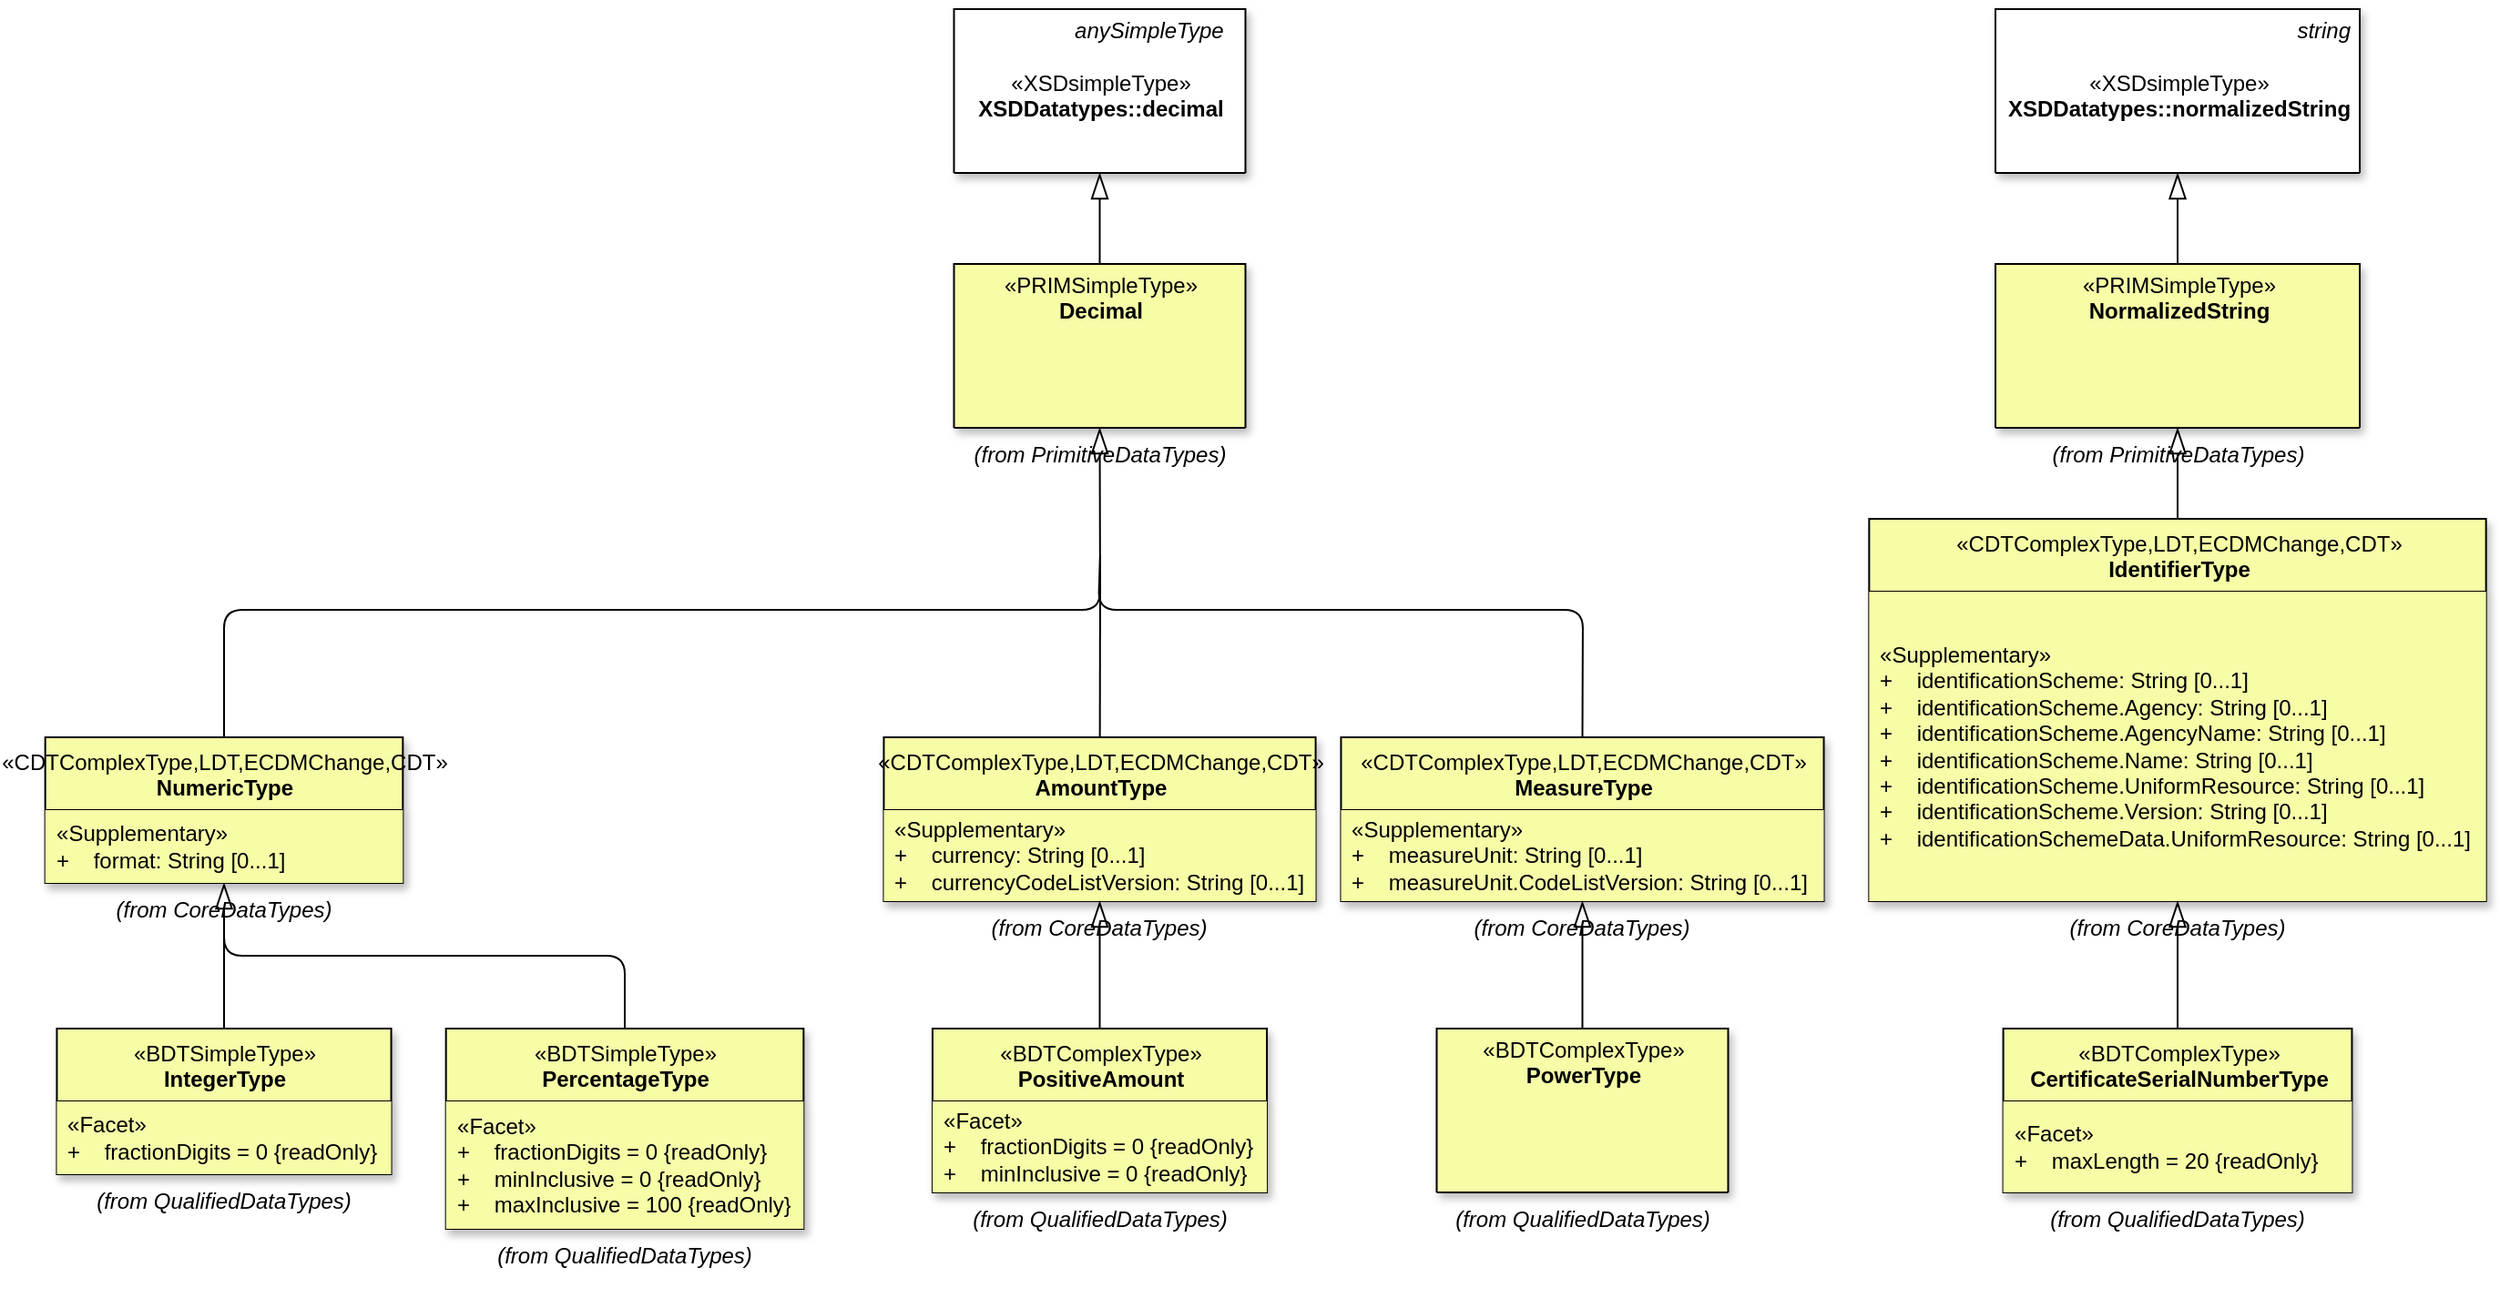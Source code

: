 <mxfile version="24.7.14">
  <diagram id="C5RBs43oDa-KdzZeNtuy" name="Page-1">
    <mxGraphModel dx="1221" dy="1037" grid="1" gridSize="10" guides="1" tooltips="1" connect="1" arrows="1" fold="1" page="1" pageScale="1" pageWidth="827" pageHeight="1169" math="0" shadow="0">
      <root>
        <mxCell id="WIyWlLk6GJQsqaUBKTNV-0" />
        <mxCell id="WIyWlLk6GJQsqaUBKTNV-1" parent="WIyWlLk6GJQsqaUBKTNV-0" />
        <mxCell id="0" value="&lt;div style=&quot;text-align: right; line-height: 120%; font-size: 12px;&quot;&gt;&lt;span style=&quot;background-color: initial; font-size: 12px;&quot;&gt;&lt;i style=&quot;font-size: 12px;&quot;&gt;anySimpleType&lt;/i&gt;&lt;/span&gt;&lt;/div&gt;&lt;div style=&quot;text-align: center; line-height: 120%; font-size: 12px;&quot;&gt;&lt;span style=&quot;background-color: initial; text-align: right; font-size: 12px;&quot;&gt;&lt;br style=&quot;font-size: 12px;&quot;&gt;&lt;/span&gt;&lt;/div&gt;«&lt;span style=&quot;background-color: initial; font-size: 12px;&quot;&gt;XSDsimpleType&lt;/span&gt;»&lt;br style=&quot;font-size: 12px;&quot;&gt;&lt;b style=&quot;font-size: 12px;&quot;&gt;&lt;div style=&quot;line-height: 120%; font-size: 12px;&quot;&gt;&lt;b style=&quot;background-color: initial; font-size: 12px;&quot;&gt;XSDDatatypes::decimal&lt;/b&gt;&lt;/div&gt;&lt;/b&gt;" style="swimlane;fontStyle=0;align=center;verticalAlign=top;childLayout=stackLayout;horizontal=1;startSize=100;horizontalStack=0;resizeParent=1;resizeParentMax=0;resizeLast=0;collapsible=0;marginBottom=0;html=1;spacing=0;shadow=1;fontSize=12;" parent="WIyWlLk6GJQsqaUBKTNV-1" vertex="1">
          <mxGeometry x="550.75" y="80" width="160" height="90" as="geometry" />
        </mxCell>
        <mxCell id="5" style="edgeStyle=none;html=1;fontFamily=Helvetica;fontSize=12;endArrow=blockThin;endFill=0;strokeWidth=1;endSize=12;targetPerimeterSpacing=0;startSize=6;" parent="WIyWlLk6GJQsqaUBKTNV-1" source="4" target="0" edge="1">
          <mxGeometry relative="1" as="geometry" />
        </mxCell>
        <mxCell id="7" value="" style="group;fontSize=12;" parent="WIyWlLk6GJQsqaUBKTNV-1" vertex="1" connectable="0">
          <mxGeometry x="550.75" y="220" width="160" height="120" as="geometry" />
        </mxCell>
        <mxCell id="4" value="«&lt;span style=&quot;background-color: initial; font-size: 12px;&quot;&gt;PRIMSimpleType&lt;/span&gt;»&lt;br style=&quot;font-size: 12px;&quot;&gt;&lt;b style=&quot;background-color: initial; font-size: 12px;&quot;&gt;Decimal&lt;/b&gt;&lt;span style=&quot;font-family: &amp;quot;88a7a6+Roboto&amp;quot;; font-size: 12px;&quot;&gt;&lt;br style=&quot;font-size: 12px;&quot;&gt;&lt;/span&gt;" style="swimlane;fontStyle=0;align=center;verticalAlign=top;childLayout=stackLayout;horizontal=1;startSize=100;horizontalStack=0;resizeParent=1;resizeParentMax=0;resizeLast=0;collapsible=0;marginBottom=0;html=1;spacing=0;shadow=1;fillColor=#f6fda6;fontSize=12;" parent="7" vertex="1">
          <mxGeometry width="160" height="90" as="geometry" />
        </mxCell>
        <mxCell id="6" value="&lt;font style=&quot;font-size: 12px;&quot;&gt;&lt;i style=&quot;font-size: 12px;&quot;&gt;(from&amp;nbsp;&lt;span style=&quot;background-color: initial; font-size: 12px;&quot;&gt;PrimitiveDataTypes)&lt;/span&gt;&lt;/i&gt;&lt;/font&gt;" style="text;html=1;strokeColor=none;fillColor=none;align=center;verticalAlign=middle;whiteSpace=wrap;rounded=0;shadow=1;fontFamily=Helvetica;fontSize=12;" parent="7" vertex="1">
          <mxGeometry x="5" y="90" width="150" height="30" as="geometry" />
        </mxCell>
        <mxCell id="16" value="" style="group;fontSize=12;" parent="WIyWlLk6GJQsqaUBKTNV-1" vertex="1" connectable="0">
          <mxGeometry x="50" y="480" width="200" height="120" as="geometry" />
        </mxCell>
        <mxCell id="15" value="" style="group;fontSize=12;" parent="16" vertex="1" connectable="0">
          <mxGeometry width="200" height="110" as="geometry" />
        </mxCell>
        <mxCell id="12" value="&lt;font style=&quot;border-color: var(--border-color); font-size: 12px;&quot;&gt;&lt;font style=&quot;border-color: var(--border-color);&quot;&gt;«C&lt;/font&gt;&lt;font style=&quot;border-color: var(--border-color);&quot;&gt;DTComplexType,LDT,ECDMChange,CDT»&lt;/font&gt;&lt;br style=&quot;border-color: var(--border-color); font-size: 12px;&quot;&gt;&lt;/font&gt;&lt;b style=&quot;border-color: var(--border-color); background-color: initial; font-size: 12px;&quot;&gt;NumericType&lt;/b&gt;" style="swimlane;fontStyle=0;align=center;verticalAlign=top;childLayout=stackLayout;horizontal=1;startSize=40;horizontalStack=0;resizeParent=1;resizeParentMax=0;resizeLast=0;collapsible=0;marginBottom=0;html=1;shadow=1;labelBackgroundColor=none;fontFamily=Helvetica;fontSize=12;fillColor=#F6FDA6;" parent="15" vertex="1">
          <mxGeometry x="1.84" width="196.319" height="80" as="geometry" />
        </mxCell>
        <mxCell id="13" value="&lt;span style=&quot;text-align: center; font-size: 12px;&quot;&gt;«&lt;/span&gt;&lt;span style=&quot;border-color: var(--border-color); text-align: center; background-color: initial; font-size: 12px;&quot;&gt;Supplementary&lt;/span&gt;&lt;span style=&quot;text-align: center; font-size: 12px;&quot;&gt;»&lt;/span&gt;&lt;br style=&quot;border-color: var(--border-color); text-align: center; font-size: 12px;&quot;&gt;&lt;span style=&quot;border-color: var(--border-color); text-align: center; background-color: initial; font-size: 12px;&quot;&gt;+&amp;nbsp; &amp;nbsp; format: String [0...1]&lt;/span&gt;" style="text;html=1;strokeColor=none;fillColor=#F6FDA6;align=left;verticalAlign=middle;spacingLeft=4;spacingRight=4;overflow=hidden;rotatable=0;points=[[0,0.5],[1,0.5]];portConstraint=eastwest;shadow=1;labelBackgroundColor=none;fontFamily=Helvetica;fontSize=12;strokeWidth=2;perimeterSpacing=0;" parent="12" vertex="1">
          <mxGeometry y="40" width="196.319" height="40" as="geometry" />
        </mxCell>
        <mxCell id="14" value="&lt;font style=&quot;font-size: 12px;&quot;&gt;&lt;i style=&quot;font-size: 12px;&quot;&gt;(from&amp;nbsp;&lt;span style=&quot;background-color: initial; font-size: 12px;&quot;&gt;CoreDataTypes)&lt;/span&gt;&lt;/i&gt;&lt;/font&gt;" style="text;html=1;strokeColor=none;fillColor=none;align=center;verticalAlign=middle;whiteSpace=wrap;rounded=0;shadow=1;fontFamily=Helvetica;fontSize=12;" parent="15" vertex="1">
          <mxGeometry x="1.84" y="80" width="196.319" height="30" as="geometry" />
        </mxCell>
        <mxCell id="17" value="" style="group;fontSize=12;" parent="WIyWlLk6GJQsqaUBKTNV-1" vertex="1" connectable="0">
          <mxGeometry x="510" y="480" width="241.5" height="120" as="geometry" />
        </mxCell>
        <mxCell id="18" value="" style="group;fontSize=12;" parent="17" vertex="1" connectable="0">
          <mxGeometry width="241.5" height="110" as="geometry" />
        </mxCell>
        <mxCell id="19" value="&lt;font style=&quot;border-color: var(--border-color); font-size: 12px;&quot;&gt;&lt;font style=&quot;border-color: var(--border-color);&quot;&gt;«C&lt;/font&gt;&lt;font style=&quot;border-color: var(--border-color);&quot;&gt;DTComplexType,LDT,ECDMChange,CDT»&lt;/font&gt;&lt;br style=&quot;border-color: var(--border-color); font-size: 12px;&quot;&gt;&lt;/font&gt;&lt;b style=&quot;border-color: var(--border-color); background-color: initial; font-size: 12px;&quot;&gt;AmountType&lt;/b&gt;" style="swimlane;fontStyle=0;align=center;verticalAlign=top;childLayout=stackLayout;horizontal=1;startSize=40;horizontalStack=0;resizeParent=1;resizeParentMax=0;resizeLast=0;collapsible=0;marginBottom=0;html=1;shadow=1;labelBackgroundColor=none;fontFamily=Helvetica;fontSize=12;fillColor=#F6FDA6;" parent="18" vertex="1">
          <mxGeometry x="2.22" width="237.06" height="90" as="geometry" />
        </mxCell>
        <mxCell id="20" value="&lt;span style=&quot;text-align: center; font-size: 12px;&quot;&gt;«&lt;/span&gt;&lt;span style=&quot;border-color: var(--border-color); text-align: center; background-color: initial; font-size: 12px;&quot;&gt;Supplementary&lt;/span&gt;&lt;span style=&quot;text-align: center; font-size: 12px;&quot;&gt;»&lt;/span&gt;&lt;br style=&quot;border-color: var(--border-color); text-align: center; font-size: 12px;&quot;&gt;&lt;span style=&quot;border-color: var(--border-color); text-align: center; background-color: initial; font-size: 12px;&quot;&gt;+&amp;nbsp; &amp;nbsp; currency: String [0...1]&lt;br style=&quot;font-size: 12px;&quot;&gt;+&amp;nbsp; &amp;nbsp; currencyCodeListVersion: String [0...1]&lt;br style=&quot;font-size: 12px;&quot;&gt;&lt;/span&gt;" style="text;html=1;strokeColor=none;fillColor=#F6FDA6;align=left;verticalAlign=middle;spacingLeft=4;spacingRight=4;overflow=hidden;rotatable=0;points=[[0,0.5],[1,0.5]];portConstraint=eastwest;shadow=1;labelBackgroundColor=none;fontFamily=Helvetica;fontSize=12;strokeWidth=2;perimeterSpacing=0;" parent="19" vertex="1">
          <mxGeometry y="40" width="237.06" height="50" as="geometry" />
        </mxCell>
        <mxCell id="21" value="&lt;font style=&quot;font-size: 12px;&quot;&gt;&lt;i style=&quot;font-size: 12px;&quot;&gt;(from&amp;nbsp;&lt;span style=&quot;background-color: initial; font-size: 12px;&quot;&gt;CoreDataTypes)&lt;/span&gt;&lt;/i&gt;&lt;/font&gt;" style="text;html=1;strokeColor=none;fillColor=none;align=center;verticalAlign=middle;whiteSpace=wrap;rounded=0;shadow=1;fontFamily=Helvetica;fontSize=12;" parent="17" vertex="1">
          <mxGeometry x="2.222" y="90" width="237.055" height="30" as="geometry" />
        </mxCell>
        <mxCell id="22" style="edgeStyle=none;jumpSize=16;html=1;entryX=0.5;entryY=0;entryDx=0;entryDy=0;strokeWidth=1;fontFamily=Helvetica;fontSize=12;endArrow=blockThin;endFill=0;startSize=6;endSize=12;targetPerimeterSpacing=0;" parent="WIyWlLk6GJQsqaUBKTNV-1" source="12" target="6" edge="1">
          <mxGeometry relative="1" as="geometry">
            <Array as="points">
              <mxPoint x="150" y="410" />
              <mxPoint x="631" y="410" />
            </Array>
          </mxGeometry>
        </mxCell>
        <mxCell id="23" style="edgeStyle=none;jumpSize=16;html=1;strokeWidth=1;fontFamily=Helvetica;fontSize=12;endArrow=none;endFill=0;startSize=6;endSize=12;targetPerimeterSpacing=0;" parent="WIyWlLk6GJQsqaUBKTNV-1" source="19" edge="1">
          <mxGeometry relative="1" as="geometry">
            <mxPoint x="631" y="380" as="targetPoint" />
          </mxGeometry>
        </mxCell>
        <mxCell id="24" value="" style="group;fontSize=12;" parent="WIyWlLk6GJQsqaUBKTNV-1" vertex="1" connectable="0">
          <mxGeometry x="760.75" y="480" width="270" height="120" as="geometry" />
        </mxCell>
        <mxCell id="25" value="" style="group;fontSize=12;" parent="24" vertex="1" connectable="0">
          <mxGeometry width="270" height="110" as="geometry" />
        </mxCell>
        <mxCell id="26" value="&lt;font style=&quot;border-color: var(--border-color); font-size: 12px;&quot;&gt;&lt;font style=&quot;border-color: var(--border-color);&quot;&gt;«C&lt;/font&gt;&lt;font style=&quot;border-color: var(--border-color);&quot;&gt;DTComplexType,LDT,ECDMChange,CDT»&lt;/font&gt;&lt;br style=&quot;border-color: var(--border-color); font-size: 12px;&quot;&gt;&lt;/font&gt;&lt;b style=&quot;border-color: var(--border-color); background-color: initial; font-size: 12px;&quot;&gt;MeasureType&lt;/b&gt;" style="swimlane;fontStyle=0;align=center;verticalAlign=top;childLayout=stackLayout;horizontal=1;startSize=40;horizontalStack=0;resizeParent=1;resizeParentMax=0;resizeLast=0;collapsible=0;marginBottom=0;html=1;shadow=1;labelBackgroundColor=none;fontFamily=Helvetica;fontSize=12;fillColor=#F6FDA6;" parent="25" vertex="1">
          <mxGeometry x="2.482" width="265.036" height="90" as="geometry" />
        </mxCell>
        <mxCell id="27" value="&lt;span style=&quot;text-align: center; font-size: 12px;&quot;&gt;«&lt;/span&gt;&lt;span style=&quot;border-color: var(--border-color); text-align: center; background-color: initial; font-size: 12px;&quot;&gt;Supplementary&lt;/span&gt;&lt;span style=&quot;text-align: center; font-size: 12px;&quot;&gt;»&lt;/span&gt;&lt;br style=&quot;border-color: var(--border-color); text-align: center; font-size: 12px;&quot;&gt;&lt;span style=&quot;border-color: var(--border-color); text-align: center; background-color: initial; font-size: 12px;&quot;&gt;+&amp;nbsp; &amp;nbsp; measureUnit: String [0...1]&lt;br style=&quot;font-size: 12px;&quot;&gt;+&amp;nbsp; &amp;nbsp; measureUnit.CodeListVersion: String [0...1]&lt;br style=&quot;font-size: 12px;&quot;&gt;&lt;/span&gt;" style="text;html=1;strokeColor=none;fillColor=#F6FDA6;align=left;verticalAlign=middle;spacingLeft=4;spacingRight=4;overflow=hidden;rotatable=0;points=[[0,0.5],[1,0.5]];portConstraint=eastwest;shadow=1;labelBackgroundColor=none;fontFamily=Helvetica;fontSize=12;strokeWidth=2;perimeterSpacing=0;" parent="26" vertex="1">
          <mxGeometry y="40" width="265.036" height="50" as="geometry" />
        </mxCell>
        <mxCell id="28" value="&lt;font style=&quot;font-size: 12px;&quot;&gt;&lt;i style=&quot;font-size: 12px;&quot;&gt;(from&amp;nbsp;&lt;span style=&quot;background-color: initial; font-size: 12px;&quot;&gt;CoreDataTypes)&lt;/span&gt;&lt;/i&gt;&lt;/font&gt;" style="text;html=1;strokeColor=none;fillColor=none;align=center;verticalAlign=middle;whiteSpace=wrap;rounded=0;shadow=1;fontFamily=Helvetica;fontSize=12;" parent="24" vertex="1">
          <mxGeometry x="2.485" y="90" width="265.031" height="30" as="geometry" />
        </mxCell>
        <mxCell id="29" style="edgeStyle=none;jumpSize=16;html=1;strokeWidth=1;fontFamily=Helvetica;fontSize=12;endArrow=none;endFill=0;startSize=6;endSize=12;targetPerimeterSpacing=0;exitX=0.5;exitY=0;exitDx=0;exitDy=0;" parent="WIyWlLk6GJQsqaUBKTNV-1" source="26" edge="1">
          <mxGeometry relative="1" as="geometry">
            <mxPoint x="631" y="380" as="targetPoint" />
            <Array as="points">
              <mxPoint x="896" y="410" />
              <mxPoint x="630" y="410" />
            </Array>
          </mxGeometry>
        </mxCell>
        <mxCell id="30" value="" style="group;fontSize=12;" parent="WIyWlLk6GJQsqaUBKTNV-1" vertex="1" connectable="0">
          <mxGeometry x="56.5" y="640" width="187" height="120" as="geometry" />
        </mxCell>
        <mxCell id="31" value="" style="group;fontSize=12;" parent="30" vertex="1" connectable="0">
          <mxGeometry x="2.842e-14" width="187.0" height="110" as="geometry" />
        </mxCell>
        <mxCell id="32" value="&lt;font style=&quot;border-color: var(--border-color); font-size: 12px;&quot;&gt;«BDTSimpleType&lt;/font&gt;&lt;font style=&quot;border-color: var(--border-color); font-size: 12px;&quot;&gt;»&lt;br style=&quot;border-color: var(--border-color); font-size: 12px;&quot;&gt;&lt;/font&gt;&lt;b style=&quot;border-color: var(--border-color); background-color: initial; font-size: 12px;&quot;&gt;IntegerType&lt;/b&gt;" style="swimlane;fontStyle=0;align=center;verticalAlign=top;childLayout=stackLayout;horizontal=1;startSize=40;horizontalStack=0;resizeParent=1;resizeParentMax=0;resizeLast=0;collapsible=0;marginBottom=0;html=1;shadow=1;labelBackgroundColor=none;fontFamily=Helvetica;fontSize=12;fillColor=#F6FDA6;" parent="31" vertex="1">
          <mxGeometry x="1.721" width="183.558" height="80" as="geometry" />
        </mxCell>
        <mxCell id="33" value="&lt;span style=&quot;text-align: center; font-size: 12px;&quot;&gt;«&lt;/span&gt;&lt;span style=&quot;border-color: var(--border-color); text-align: center; background-color: initial; font-size: 12px;&quot;&gt;Facet&lt;/span&gt;&lt;span style=&quot;text-align: center; font-size: 12px;&quot;&gt;»&lt;/span&gt;&lt;br style=&quot;border-color: var(--border-color); text-align: center; font-size: 12px;&quot;&gt;&lt;span style=&quot;border-color: var(--border-color); text-align: center; background-color: initial; font-size: 12px;&quot;&gt;+&amp;nbsp; &amp;nbsp; fractionDigits = 0 {readOnly}&lt;/span&gt;" style="text;html=1;strokeColor=none;fillColor=#F6FDA6;align=left;verticalAlign=middle;spacingLeft=4;spacingRight=4;overflow=hidden;rotatable=0;points=[[0,0.5],[1,0.5]];portConstraint=eastwest;shadow=1;labelBackgroundColor=none;fontFamily=Helvetica;fontSize=12;strokeWidth=2;perimeterSpacing=0;" parent="32" vertex="1">
          <mxGeometry y="40" width="183.558" height="40" as="geometry" />
        </mxCell>
        <mxCell id="34" value="&lt;font style=&quot;font-size: 12px;&quot;&gt;&lt;i style=&quot;font-size: 12px;&quot;&gt;(from&amp;nbsp;&lt;span style=&quot;background-color: initial; font-size: 12px;&quot;&gt;QualifiedDataTypes)&lt;/span&gt;&lt;/i&gt;&lt;/font&gt;" style="text;html=1;strokeColor=none;fillColor=none;align=center;verticalAlign=middle;whiteSpace=wrap;rounded=0;shadow=1;fontFamily=Helvetica;fontSize=12;" parent="31" vertex="1">
          <mxGeometry x="1.721" y="80" width="183.558" height="30" as="geometry" />
        </mxCell>
        <mxCell id="35" style="edgeStyle=none;jumpSize=16;html=1;entryX=0.5;entryY=0;entryDx=0;entryDy=0;strokeWidth=1;fontFamily=Helvetica;fontSize=12;endArrow=blockThin;endFill=0;startSize=6;endSize=12;targetPerimeterSpacing=0;strokeColor=default;" parent="WIyWlLk6GJQsqaUBKTNV-1" source="32" target="14" edge="1">
          <mxGeometry relative="1" as="geometry" />
        </mxCell>
        <mxCell id="36" value="" style="group;fontSize=12;" parent="WIyWlLk6GJQsqaUBKTNV-1" vertex="1" connectable="0">
          <mxGeometry x="270" y="640" width="200" height="120" as="geometry" />
        </mxCell>
        <mxCell id="37" value="" style="group;fontSize=12;" parent="36" vertex="1" connectable="0">
          <mxGeometry x="3.04e-14" width="200.0" height="110" as="geometry" />
        </mxCell>
        <mxCell id="38" value="&lt;font style=&quot;border-color: var(--border-color); font-size: 12px;&quot;&gt;«BDTSimpleType&lt;/font&gt;&lt;font style=&quot;border-color: var(--border-color); font-size: 12px;&quot;&gt;»&lt;br style=&quot;border-color: var(--border-color); font-size: 12px;&quot;&gt;&lt;/font&gt;&lt;b style=&quot;border-color: var(--border-color); background-color: initial; font-size: 12px;&quot;&gt;PercentageType&lt;/b&gt;" style="swimlane;fontStyle=0;align=center;verticalAlign=top;childLayout=stackLayout;horizontal=1;startSize=40;horizontalStack=0;resizeParent=1;resizeParentMax=0;resizeLast=0;collapsible=0;marginBottom=0;html=1;shadow=1;labelBackgroundColor=none;fontFamily=Helvetica;fontSize=12;fillColor=#F6FDA6;" parent="37" vertex="1">
          <mxGeometry x="1.84" width="196.321" height="110" as="geometry" />
        </mxCell>
        <mxCell id="39" value="&lt;span style=&quot;text-align: center; font-size: 12px;&quot;&gt;«&lt;/span&gt;&lt;span style=&quot;border-color: var(--border-color); text-align: center; background-color: initial; font-size: 12px;&quot;&gt;Facet&lt;/span&gt;&lt;span style=&quot;text-align: center; font-size: 12px;&quot;&gt;»&lt;/span&gt;&lt;br style=&quot;border-color: var(--border-color); text-align: center; font-size: 12px;&quot;&gt;&lt;span style=&quot;border-color: var(--border-color); text-align: center; background-color: initial; font-size: 12px;&quot;&gt;+&amp;nbsp; &amp;nbsp; fractionDigits = 0 {readOnly}&lt;br style=&quot;font-size: 12px;&quot;&gt;+&amp;nbsp; &amp;nbsp; minInclusive = 0 {readOnly}&lt;br style=&quot;font-size: 12px;&quot;&gt;+&amp;nbsp; &amp;nbsp; maxInclusive = 100 {readOnly}&lt;br style=&quot;font-size: 12px;&quot;&gt;&lt;/span&gt;" style="text;html=1;strokeColor=none;fillColor=#F6FDA6;align=left;verticalAlign=middle;spacingLeft=4;spacingRight=4;overflow=hidden;rotatable=0;points=[[0,0.5],[1,0.5]];portConstraint=eastwest;shadow=1;labelBackgroundColor=none;fontFamily=Helvetica;fontSize=12;strokeWidth=2;perimeterSpacing=0;" parent="38" vertex="1">
          <mxGeometry y="40" width="196.321" height="70" as="geometry" />
        </mxCell>
        <mxCell id="40" value="&lt;font style=&quot;font-size: 12px;&quot;&gt;&lt;i style=&quot;font-size: 12px;&quot;&gt;(from&amp;nbsp;&lt;span style=&quot;background-color: initial; font-size: 12px;&quot;&gt;QualifiedDataTypes)&lt;/span&gt;&lt;/i&gt;&lt;/font&gt;" style="text;html=1;strokeColor=none;fillColor=none;align=center;verticalAlign=middle;whiteSpace=wrap;rounded=0;shadow=1;fontFamily=Helvetica;fontSize=12;" parent="WIyWlLk6GJQsqaUBKTNV-1" vertex="1">
          <mxGeometry x="278.221" y="750" width="183.558" height="30" as="geometry" />
        </mxCell>
        <mxCell id="41" style="edgeStyle=none;sketch=0;jumpStyle=line;jumpSize=16;html=1;strokeColor=default;strokeWidth=1;fontFamily=Helvetica;fontSize=12;endArrow=none;endFill=0;startSize=6;endSize=12;targetPerimeterSpacing=0;" parent="WIyWlLk6GJQsqaUBKTNV-1" source="38" edge="1">
          <mxGeometry relative="1" as="geometry">
            <mxPoint x="150" y="580" as="targetPoint" />
            <Array as="points">
              <mxPoint x="370" y="600" />
              <mxPoint x="150" y="600" />
            </Array>
          </mxGeometry>
        </mxCell>
        <mxCell id="42" value="" style="group;fontSize=12;" parent="WIyWlLk6GJQsqaUBKTNV-1" vertex="1" connectable="0">
          <mxGeometry x="537.25" y="640" width="187" height="120" as="geometry" />
        </mxCell>
        <mxCell id="43" value="" style="group;fontSize=12;" parent="42" vertex="1" connectable="0">
          <mxGeometry x="2.842e-14" width="187.0" height="110" as="geometry" />
        </mxCell>
        <mxCell id="44" value="&lt;font style=&quot;border-color: var(--border-color); font-size: 12px;&quot;&gt;«BDTComplexType&lt;/font&gt;&lt;font style=&quot;border-color: var(--border-color); font-size: 12px;&quot;&gt;»&lt;br style=&quot;border-color: var(--border-color); font-size: 12px;&quot;&gt;&lt;/font&gt;&lt;b style=&quot;border-color: var(--border-color); background-color: initial; font-size: 12px;&quot;&gt;PositiveAmount&lt;/b&gt;" style="swimlane;fontStyle=0;align=center;verticalAlign=top;childLayout=stackLayout;horizontal=1;startSize=40;horizontalStack=0;resizeParent=1;resizeParentMax=0;resizeLast=0;collapsible=0;marginBottom=0;html=1;shadow=1;labelBackgroundColor=none;fontFamily=Helvetica;fontSize=12;fillColor=#F6FDA6;" parent="43" vertex="1">
          <mxGeometry x="1.721" width="183.56" height="90" as="geometry" />
        </mxCell>
        <mxCell id="45" value="&lt;span style=&quot;text-align: center; font-size: 12px;&quot;&gt;«&lt;/span&gt;&lt;span style=&quot;border-color: var(--border-color); text-align: center; background-color: initial; font-size: 12px;&quot;&gt;Facet&lt;/span&gt;&lt;span style=&quot;text-align: center; font-size: 12px;&quot;&gt;»&lt;/span&gt;&lt;br style=&quot;border-color: var(--border-color); text-align: center; font-size: 12px;&quot;&gt;&lt;span style=&quot;border-color: var(--border-color); text-align: center; background-color: initial; font-size: 12px;&quot;&gt;+&amp;nbsp; &amp;nbsp; fractionDigits = 0 {readOnly}&lt;br style=&quot;font-size: 12px;&quot;&gt;+&amp;nbsp; &amp;nbsp; minInclusive = 0 {readOnly}&lt;br style=&quot;font-size: 12px;&quot;&gt;&lt;/span&gt;" style="text;html=1;strokeColor=none;fillColor=#F6FDA6;align=left;verticalAlign=middle;spacingLeft=4;spacingRight=4;overflow=hidden;rotatable=0;points=[[0,0.5],[1,0.5]];portConstraint=eastwest;shadow=1;labelBackgroundColor=none;fontFamily=Helvetica;fontSize=12;strokeWidth=2;perimeterSpacing=0;" parent="44" vertex="1">
          <mxGeometry y="40" width="183.56" height="50" as="geometry" />
        </mxCell>
        <mxCell id="46" value="&lt;font style=&quot;font-size: 12px;&quot;&gt;&lt;i style=&quot;font-size: 12px;&quot;&gt;(from&amp;nbsp;&lt;span style=&quot;background-color: initial; font-size: 12px;&quot;&gt;QualifiedDataTypes)&lt;/span&gt;&lt;/i&gt;&lt;/font&gt;" style="text;html=1;strokeColor=none;fillColor=none;align=center;verticalAlign=middle;whiteSpace=wrap;rounded=0;shadow=1;fontFamily=Helvetica;fontSize=12;" parent="42" vertex="1">
          <mxGeometry x="1.721" y="90" width="183.56" height="30" as="geometry" />
        </mxCell>
        <mxCell id="47" style="edgeStyle=none;sketch=0;jumpStyle=line;jumpSize=16;html=1;entryX=0.5;entryY=0;entryDx=0;entryDy=0;strokeColor=default;strokeWidth=1;fontFamily=Helvetica;fontSize=12;endArrow=blockThin;endFill=0;startSize=6;endSize=12;targetPerimeterSpacing=0;" parent="WIyWlLk6GJQsqaUBKTNV-1" source="44" target="21" edge="1">
          <mxGeometry relative="1" as="geometry" />
        </mxCell>
        <mxCell id="53" value="" style="group;fontSize=12;" parent="WIyWlLk6GJQsqaUBKTNV-1" vertex="1" connectable="0">
          <mxGeometry x="815.75" y="640" width="160" height="120" as="geometry" />
        </mxCell>
        <mxCell id="54" value="«&lt;span style=&quot;background-color: initial; font-size: 12px;&quot;&gt;BDTComplexType&lt;/span&gt;»&lt;br style=&quot;font-size: 12px;&quot;&gt;&lt;b style=&quot;background-color: initial; font-size: 12px;&quot;&gt;PowerType&lt;/b&gt;&lt;span style=&quot;font-family: &amp;quot;88a7a6+Roboto&amp;quot;; font-size: 12px;&quot;&gt;&lt;br style=&quot;font-size: 12px;&quot;&gt;&lt;/span&gt;" style="swimlane;fontStyle=0;align=center;verticalAlign=top;childLayout=stackLayout;horizontal=1;startSize=100;horizontalStack=0;resizeParent=1;resizeParentMax=0;resizeLast=0;collapsible=0;marginBottom=0;html=1;spacing=0;shadow=1;fillColor=#f6fda6;fontSize=12;" parent="53" vertex="1">
          <mxGeometry width="160" height="90" as="geometry" />
        </mxCell>
        <mxCell id="55" value="&lt;i style=&quot;border-color: var(--border-color); font-size: 12px;&quot;&gt;(from&amp;nbsp;&lt;span style=&quot;border-color: var(--border-color); background-color: initial; font-size: 12px;&quot;&gt;QualifiedDataTypes)&lt;/span&gt;&lt;/i&gt;" style="text;html=1;strokeColor=none;fillColor=none;align=center;verticalAlign=middle;whiteSpace=wrap;rounded=0;shadow=1;fontFamily=Helvetica;fontSize=12;" parent="53" vertex="1">
          <mxGeometry x="5" y="90" width="150" height="30" as="geometry" />
        </mxCell>
        <mxCell id="56" style="edgeStyle=none;sketch=0;jumpStyle=line;jumpSize=16;html=1;entryX=0.5;entryY=0;entryDx=0;entryDy=0;strokeColor=default;strokeWidth=1;fontFamily=Helvetica;fontSize=12;endArrow=blockThin;endFill=0;startSize=6;endSize=12;targetPerimeterSpacing=0;" parent="WIyWlLk6GJQsqaUBKTNV-1" source="54" target="28" edge="1">
          <mxGeometry relative="1" as="geometry" />
        </mxCell>
        <mxCell id="57" value="&lt;div style=&quot;text-align: right; line-height: 120%; font-size: 12px;&quot;&gt;&lt;i style=&quot;font-size: 12px;&quot;&gt;string&lt;/i&gt;&lt;/div&gt;&lt;div style=&quot;text-align: center; line-height: 120%; font-size: 12px;&quot;&gt;&lt;span style=&quot;background-color: initial; text-align: right; font-size: 12px;&quot;&gt;&lt;br style=&quot;font-size: 12px;&quot;&gt;&lt;/span&gt;&lt;/div&gt;«&lt;span style=&quot;background-color: initial; font-size: 12px;&quot;&gt;XSDsimpleType&lt;/span&gt;»&lt;br style=&quot;font-size: 12px;&quot;&gt;&lt;b style=&quot;font-size: 12px;&quot;&gt;&lt;div style=&quot;line-height: 120%; font-size: 12px;&quot;&gt;&lt;b style=&quot;background-color: initial; font-size: 12px;&quot;&gt;XSDDatatypes::normalizedString&lt;/b&gt;&lt;/div&gt;&lt;/b&gt;" style="swimlane;fontStyle=0;align=center;verticalAlign=top;childLayout=stackLayout;horizontal=1;startSize=100;horizontalStack=0;resizeParent=1;resizeParentMax=0;resizeLast=0;collapsible=0;marginBottom=0;html=1;spacing=0;shadow=1;fontSize=12;" parent="WIyWlLk6GJQsqaUBKTNV-1" vertex="1">
          <mxGeometry x="1122.5" y="80" width="200" height="90" as="geometry" />
        </mxCell>
        <mxCell id="58" value="" style="group;fontSize=12;" parent="WIyWlLk6GJQsqaUBKTNV-1" vertex="1" connectable="0">
          <mxGeometry x="1122.5" y="220" width="200" height="120" as="geometry" />
        </mxCell>
        <mxCell id="59" value="«&lt;span style=&quot;background-color: initial; font-size: 12px;&quot;&gt;PRIMSimpleType&lt;/span&gt;»&lt;br style=&quot;font-size: 12px;&quot;&gt;&lt;b style=&quot;background-color: initial; font-size: 12px;&quot;&gt;NormalizedString&lt;/b&gt;&lt;span style=&quot;font-family: &amp;quot;88a7a6+Roboto&amp;quot;; font-size: 12px;&quot;&gt;&lt;br style=&quot;font-size: 12px;&quot;&gt;&lt;/span&gt;" style="swimlane;fontStyle=0;align=center;verticalAlign=top;childLayout=stackLayout;horizontal=1;startSize=100;horizontalStack=0;resizeParent=1;resizeParentMax=0;resizeLast=0;collapsible=0;marginBottom=0;html=1;spacing=0;shadow=1;fillColor=#f6fda6;fontSize=12;" parent="58" vertex="1">
          <mxGeometry width="200" height="90" as="geometry" />
        </mxCell>
        <mxCell id="60" value="&lt;font style=&quot;font-size: 12px;&quot;&gt;&lt;i style=&quot;font-size: 12px;&quot;&gt;(from&amp;nbsp;&lt;span style=&quot;background-color: initial; font-size: 12px;&quot;&gt;PrimitiveDataTypes)&lt;/span&gt;&lt;/i&gt;&lt;/font&gt;" style="text;html=1;strokeColor=none;fillColor=none;align=center;verticalAlign=middle;whiteSpace=wrap;rounded=0;shadow=1;fontFamily=Helvetica;fontSize=12;" parent="58" vertex="1">
          <mxGeometry x="6.25" y="90" width="187.5" height="30" as="geometry" />
        </mxCell>
        <mxCell id="61" style="edgeStyle=none;sketch=0;jumpStyle=line;jumpSize=16;html=1;entryX=0.5;entryY=1;entryDx=0;entryDy=0;strokeColor=default;strokeWidth=1;fontFamily=Helvetica;fontSize=12;endArrow=blockThin;endFill=0;startSize=6;endSize=12;targetPerimeterSpacing=0;" parent="WIyWlLk6GJQsqaUBKTNV-1" source="59" target="57" edge="1">
          <mxGeometry relative="1" as="geometry" />
        </mxCell>
        <mxCell id="67" style="edgeStyle=none;sketch=0;jumpStyle=line;jumpSize=16;html=1;entryX=0.5;entryY=0;entryDx=0;entryDy=0;strokeColor=default;strokeWidth=1;fontFamily=Helvetica;fontSize=12;endArrow=blockThin;endFill=0;startSize=6;endSize=12;targetPerimeterSpacing=0;" parent="WIyWlLk6GJQsqaUBKTNV-1" source="64" target="60" edge="1">
          <mxGeometry relative="1" as="geometry" />
        </mxCell>
        <mxCell id="68" value="" style="group;fontSize=12;" parent="WIyWlLk6GJQsqaUBKTNV-1" vertex="1" connectable="0">
          <mxGeometry x="1050" y="360" width="345" height="240" as="geometry" />
        </mxCell>
        <mxCell id="62" value="" style="group;fontSize=12;" parent="68" vertex="1" connectable="0">
          <mxGeometry width="345" height="210" as="geometry" />
        </mxCell>
        <mxCell id="63" value="" style="group;fontSize=12;" parent="62" vertex="1" connectable="0">
          <mxGeometry width="345" height="210" as="geometry" />
        </mxCell>
        <mxCell id="64" value="&lt;font style=&quot;border-color: var(--border-color); font-size: 12px;&quot;&gt;«C&lt;/font&gt;&lt;font style=&quot;border-color: var(--border-color); font-size: 12px;&quot;&gt;DTComplexType,LDT,ECDMChange,CDT»&lt;br style=&quot;border-color: var(--border-color); font-size: 12px;&quot;&gt;&lt;/font&gt;&lt;b style=&quot;border-color: var(--border-color); background-color: initial; font-size: 12px;&quot;&gt;IdentifierType&lt;/b&gt;" style="swimlane;fontStyle=0;align=center;verticalAlign=top;childLayout=stackLayout;horizontal=1;startSize=40;horizontalStack=0;resizeParent=1;resizeParentMax=0;resizeLast=0;collapsible=0;marginBottom=0;html=1;shadow=1;labelBackgroundColor=none;fontFamily=Helvetica;fontSize=12;fillColor=#F6FDA6;" parent="63" vertex="1">
          <mxGeometry x="3.169" width="338.662" height="210" as="geometry" />
        </mxCell>
        <mxCell id="65" value="&lt;span style=&quot;text-align: center; font-size: 12px;&quot;&gt;«&lt;/span&gt;&lt;span style=&quot;border-color: var(--border-color); text-align: center; background-color: initial; font-size: 12px;&quot;&gt;Supplementary&lt;/span&gt;&lt;span style=&quot;text-align: center; font-size: 12px;&quot;&gt;»&lt;/span&gt;&lt;br style=&quot;border-color: var(--border-color); text-align: center; font-size: 12px;&quot;&gt;&lt;span style=&quot;border-color: var(--border-color); text-align: center; background-color: initial; font-size: 12px;&quot;&gt;+&amp;nbsp; &amp;nbsp; identificationScheme: String [0...1]&lt;br style=&quot;font-size: 12px;&quot;&gt;+&amp;nbsp; &amp;nbsp; identificationScheme.Agency: String [0...1]&lt;br style=&quot;font-size: 12px;&quot;&gt;+&amp;nbsp; &amp;nbsp; identificationScheme.AgencyName: String [0...1]&lt;br style=&quot;font-size: 12px;&quot;&gt;+&amp;nbsp; &amp;nbsp; identificationScheme.Name: String [0...1]&lt;br style=&quot;font-size: 12px;&quot;&gt;+&amp;nbsp; &amp;nbsp; identificationScheme.UniformResource: String [0...1]&lt;br style=&quot;font-size: 12px;&quot;&gt;+&amp;nbsp; &amp;nbsp; identificationScheme.Version: String [0...1]&lt;br style=&quot;font-size: 12px;&quot;&gt;+&amp;nbsp; &amp;nbsp; identificationSchemeData.UniformResource: String [0...1]&lt;br style=&quot;font-size: 12px;&quot;&gt;&lt;/span&gt;" style="text;html=1;strokeColor=none;fillColor=#F6FDA6;align=left;verticalAlign=middle;spacingLeft=4;spacingRight=4;overflow=hidden;rotatable=0;points=[[0,0.5],[1,0.5]];portConstraint=eastwest;shadow=1;labelBackgroundColor=none;fontFamily=Helvetica;fontSize=12;strokeWidth=2;perimeterSpacing=0;" parent="64" vertex="1">
          <mxGeometry y="40" width="338.662" height="170" as="geometry" />
        </mxCell>
        <mxCell id="66" value="&lt;font style=&quot;font-size: 12px;&quot;&gt;&lt;i style=&quot;font-size: 12px;&quot;&gt;(from&amp;nbsp;&lt;span style=&quot;background-color: initial; font-size: 12px;&quot;&gt;CoreDataTypes)&lt;/span&gt;&lt;/i&gt;&lt;/font&gt;" style="text;html=1;strokeColor=none;fillColor=none;align=center;verticalAlign=middle;whiteSpace=wrap;rounded=0;shadow=1;fontFamily=Helvetica;fontSize=12;" parent="68" vertex="1">
          <mxGeometry x="3.175" y="210" width="338.65" height="30" as="geometry" />
        </mxCell>
        <mxCell id="70" value="" style="group;fontSize=12;" parent="WIyWlLk6GJQsqaUBKTNV-1" vertex="1" connectable="0">
          <mxGeometry x="1125" y="640" width="195" height="120" as="geometry" />
        </mxCell>
        <mxCell id="71" value="" style="group;fontSize=12;" parent="70" vertex="1" connectable="0">
          <mxGeometry width="195" height="110" as="geometry" />
        </mxCell>
        <mxCell id="72" value="«&lt;span style=&quot;border-color: var(--border-color); background-color: initial; font-size: 12px;&quot;&gt;BDTComplexType&lt;/span&gt;»&lt;br style=&quot;border-color: var(--border-color); font-size: 12px;&quot;&gt;&lt;b style=&quot;border-color: var(--border-color); background-color: initial; font-size: 12px;&quot;&gt;CertificateSerialNumberType&lt;/b&gt;" style="swimlane;fontStyle=0;align=center;verticalAlign=top;childLayout=stackLayout;horizontal=1;startSize=40;horizontalStack=0;resizeParent=1;resizeParentMax=0;resizeLast=0;collapsible=0;marginBottom=0;html=1;shadow=1;labelBackgroundColor=none;fontFamily=Helvetica;fontSize=12;fillColor=#F6FDA6;" parent="71" vertex="1">
          <mxGeometry x="1.793" width="191.415" height="90" as="geometry" />
        </mxCell>
        <mxCell id="73" value="&lt;span style=&quot;text-align: center; font-size: 12px;&quot;&gt;«&lt;/span&gt;&lt;span style=&quot;border-color: var(--border-color); text-align: center; background-color: initial; font-size: 12px;&quot;&gt;Facet&lt;/span&gt;&lt;span style=&quot;text-align: center; font-size: 12px;&quot;&gt;»&lt;/span&gt;&lt;br style=&quot;border-color: var(--border-color); text-align: center; font-size: 12px;&quot;&gt;&lt;span style=&quot;border-color: var(--border-color); text-align: center; background-color: initial; font-size: 12px;&quot;&gt;+&amp;nbsp; &amp;nbsp; maxLength = 20 {readOnly}&lt;br style=&quot;font-size: 12px;&quot;&gt;&lt;/span&gt;" style="text;html=1;strokeColor=none;fillColor=#F6FDA6;align=left;verticalAlign=middle;spacingLeft=4;spacingRight=4;overflow=hidden;rotatable=0;points=[[0,0.5],[1,0.5]];portConstraint=eastwest;shadow=1;labelBackgroundColor=none;fontFamily=Helvetica;fontSize=12;strokeWidth=2;perimeterSpacing=0;" parent="72" vertex="1">
          <mxGeometry y="40" width="191.415" height="50" as="geometry" />
        </mxCell>
        <mxCell id="74" value="&lt;i style=&quot;border-color: var(--border-color); font-size: 12px;&quot;&gt;(from&amp;nbsp;&lt;span style=&quot;border-color: var(--border-color); background-color: initial; font-size: 12px;&quot;&gt;QualifiedDataTypes)&lt;/span&gt;&lt;/i&gt;" style="text;html=1;strokeColor=none;fillColor=none;align=center;verticalAlign=middle;whiteSpace=wrap;rounded=0;shadow=1;fontFamily=Helvetica;fontSize=12;" parent="70" vertex="1">
          <mxGeometry x="1.794" y="90" width="191.411" height="30" as="geometry" />
        </mxCell>
        <mxCell id="75" style="edgeStyle=none;sketch=0;jumpStyle=line;jumpSize=16;html=1;entryX=0.5;entryY=0;entryDx=0;entryDy=0;strokeColor=default;strokeWidth=1;fontFamily=Helvetica;fontSize=12;endArrow=blockThin;endFill=0;startSize=6;endSize=12;targetPerimeterSpacing=0;" parent="WIyWlLk6GJQsqaUBKTNV-1" source="72" target="66" edge="1">
          <mxGeometry relative="1" as="geometry" />
        </mxCell>
      </root>
    </mxGraphModel>
  </diagram>
</mxfile>
